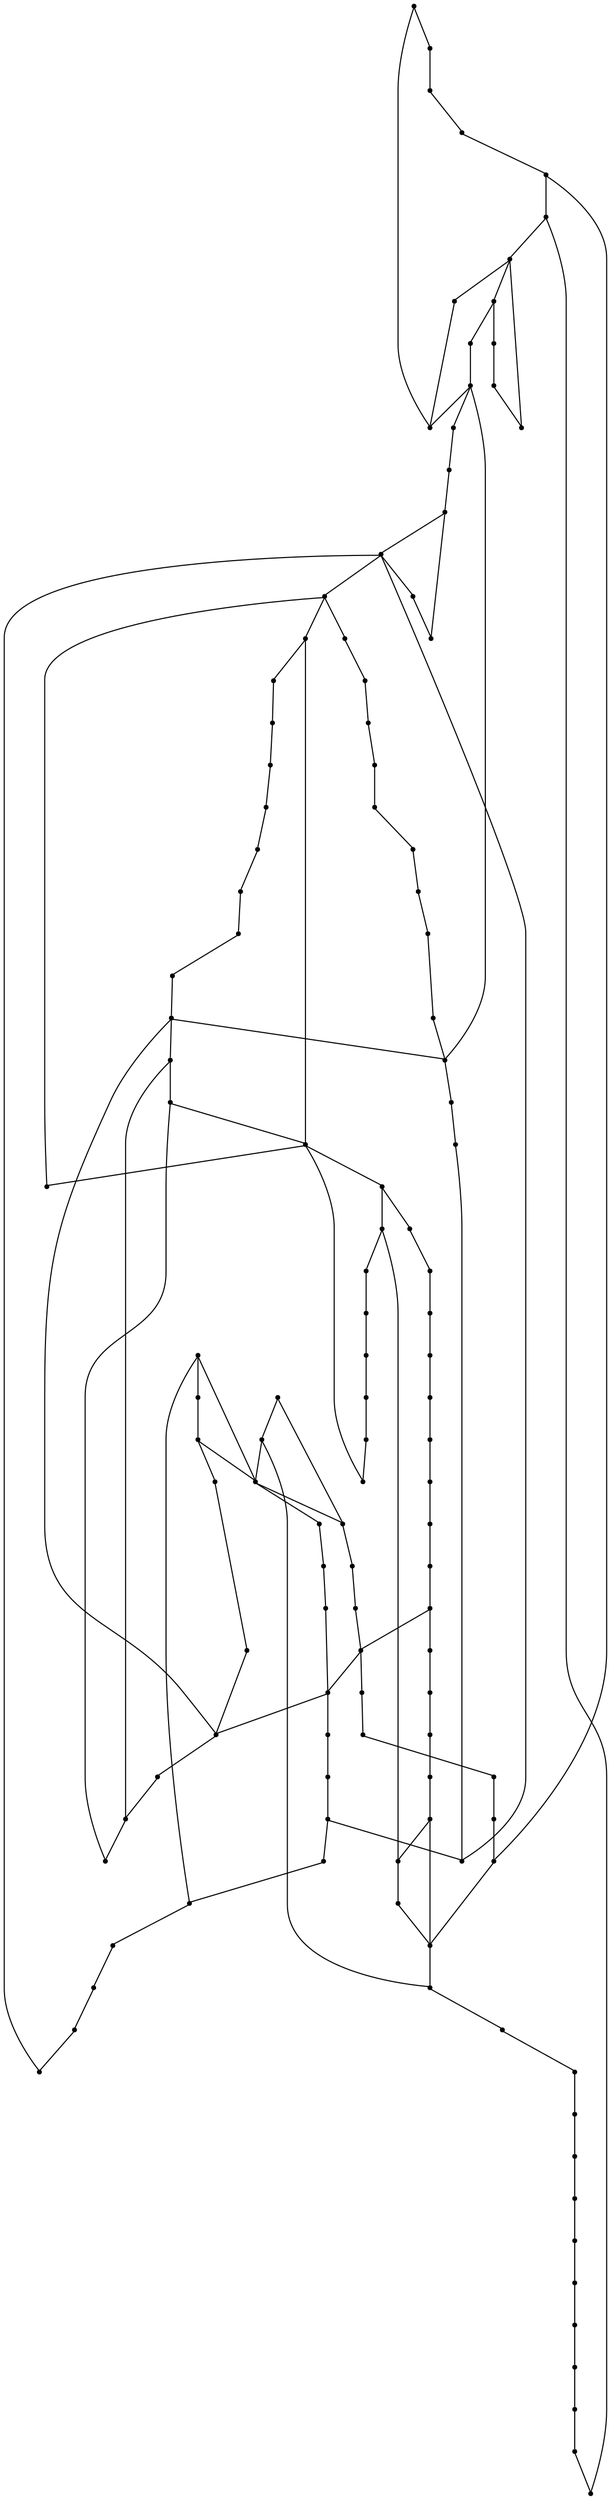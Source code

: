 graph {
  node [shape=point,comment="{\"directed\":false,\"doi\":\"10.1007/978-3-319-73915-1_7\",\"figure\":\"4 (1)\"}"]

  v0 [pos="1568.4592250471546,376.9892486610133"]
  v1 [pos="1568.4592250471546,395.7472760964221"]
  v2 [pos="1568.4592250471549,358.2333673083998"]
  v3 [pos="1568.4592250471546,339.474552975966"]
  v4 [pos="1568.4592250471549,320.71643015909956"]
  v5 [pos="1568.4592250471546,301.96064418794356"]
  v6 [pos="1568.4592250471546,283.2025213710772"]
  v7 [pos="1568.4592250471546,414.50514456273504"]
  v8 [pos="1568.4591932529459,433.26327532805624"]
  v9 [pos="1512.1846517702375,433.26222613202293"]
  v10 [pos="1493.4306151212215,433.26222613202293"]
  v11 [pos="1530.943934463714,433.2622261320229"]
  v12 [pos="1549.7020407714624,433.26222613202293"]
  v13 [pos="1324.6100429171463,283.2025213710772"]
  v14 [pos="1305.851809432562,283.2025213710772"]
  v15 [pos="1343.367100016003,283.2025213710772"]
  v16 [pos="1362.1253335005872,283.2025213710772"]
  v17 [pos="1380.8825177762792,283.2025213710772"]
  v18 [pos="1399.6395748751358,283.2025213710772"]
  v19 [pos="1418.3988575686121,283.2025213710772"]
  v20 [pos="1437.1570910531966,283.2025213710772"]
  v21 [pos="1455.9142753288884,283.2025213710772"]
  v22 [pos="1474.6714596045806,283.2025213710772"]
  v23 [pos="1493.4306151212213,283.2025213710772"]
  v24 [pos="1512.1846517702375,283.2025213710772"]
  v25 [pos="1530.943934463714,283.2025213710772"]
  v26 [pos="1549.7020407714624,283.2025213710772"]
  v27 [pos="1493.4306151212215,376.9892486610133"]
  v28 [pos="1493.4306151212213,395.7472760964221"]
  v29 [pos="1493.4306151212215,358.2333673083998"]
  v30 [pos="1493.4306151212215,339.474552975966"]
  v31 [pos="1493.4306151212213,320.71643015909956"]
  v32 [pos="1493.4306151212213,414.505144562735"]
  v33 [pos="1474.6714596045806,320.71643015909956"]
  v34 [pos="1455.9142753288888,320.71643015909956"]
  v35 [pos="1455.9142753288888,376.9892486610133"]
  v36 [pos="1455.9142753288884,395.7472760964221"]
  v37 [pos="1455.9142753288888,358.23336730839975"]
  v38 [pos="1455.9142753288884,339.474552975966"]
  v39 [pos="1455.9142753288888,564.5648493236807"]
  v40 [pos="1455.9152927435716,583.3216765424152"]
  v41 [pos="1455.9142753288884,545.8080221049463"]
  v42 [pos="1455.9142753288884,527.0509405356585"]
  v43 [pos="1455.9142753288884,508.28978935751417"]
  v44 [pos="1455.9142753288884,489.53296213877974"]
  v45 [pos="1455.9142753288884,470.7802045289016"]
  v46 [pos="1455.9142753288888,452.01905335075736"]
  v47 [pos="1455.9142753288888,433.26222613202293"]
  v48 [pos="1455.9142753288884,414.505144562735"]
  v49 [pos="1287.0946251568698,583.3216765424152"]
  v50 [pos="1268.3363916722858,583.3216765424152"]
  v51 [pos="1305.8518094325623,583.3216765424152"]
  v52 [pos="1324.610042917146,583.3216765424152"]
  v53 [pos="1343.367100016003,583.3216765424152"]
  v54 [pos="1362.1253335005872,583.3216765424152"]
  v55 [pos="1380.8825177762792,583.3216765424152"]
  v56 [pos="1399.6395748751358,583.3216765424152"]
  v57 [pos="1418.3988575686121,583.3216765424152"]
  v58 [pos="1437.1570910531964,583.3216765424152"]
  v59 [pos="1362.1253335005872,320.71643015909956"]
  v60 [pos="1343.3682446075215,320.7153889115211"]
  v61 [pos="1380.8825177762792,320.71643015909956"]
  v62 [pos="1399.639574875136,320.71643015909956"]
  v63 [pos="1418.3988575686121,320.71643015909956"]
  v64 [pos="1437.1570910531966,320.71643015909956"]
  v65 [pos="1418.3988575686121,376.9892486610133"]
  v66 [pos="1418.3988575686121,395.7472760964221"]
  v67 [pos="1418.3988575686121,358.2333673083997"]
  v68 [pos="1418.3988575686121,564.5648493236807"]
  v69 [pos="1418.3988575686121,545.8080221049463"]
  v70 [pos="1418.3988575686121,527.0509405356584"]
  v71 [pos="1418.3988575686121,508.28978935751417"]
  v72 [pos="1418.3988575686121,489.5329621387797"]
  v73 [pos="1418.3988575686121,470.78020452890166"]
  v74 [pos="1418.3988575686121,452.0190533507574"]
  v75 [pos="1418.3988575686121,433.2622261320229"]
  v76 [pos="1418.3988575686121,414.505144562735"]
  v77 [pos="1399.639574875136,358.2333673083997"]
  v78 [pos="1380.8845208114367,358.23440855597823"]
  v79 [pos="1380.8825177762792,376.9892486610133"]
  v80 [pos="1380.8825177762792,395.7472760964221"]
  v81 [pos="1380.8825177762792,452.0190533507574"]
  v82 [pos="1380.8845208114367,470.7802045289016"]
  v83 [pos="1380.8825177762792,433.26222613202293"]
  v84 [pos="1380.8825177762792,414.505144562735"]
  v85 [pos="1324.6100429171463,470.7802045289016"]
  v86 [pos="1305.851809432562,470.7802045289016"]
  v87 [pos="1343.367100016003,470.7802045289016"]
  v88 [pos="1362.1253335005872,470.7802045289016"]
  v89 [pos="1343.367100016003,376.9892486610133"]
  v90 [pos="1343.3671000160032,395.7472760964221"]
  v91 [pos="1343.3671000160032,358.2333673083998"]
  v92 [pos="1343.3671000160032,339.474552975966"]
  v93 [pos="1343.3671000160032,452.01905335075736"]
  v94 [pos="1343.3671000160032,433.26222613202293"]
  v95 [pos="1343.367100016003,414.50514456273504"]
  v96 [pos="1305.851809432562,376.9892486610133"]
  v97 [pos="1305.8518094325623,395.7472760964221"]
  v98 [pos="1305.851809432562,358.23336730839975"]
  v99 [pos="1305.8518094325623,339.474552975966"]
  v100 [pos="1305.8518094325623,320.71643015909956"]
  v101 [pos="1305.8518094325623,301.96064418794367"]
  v102 [pos="1305.8518094325623,452.0190533507574"]
  v103 [pos="1305.851809432562,433.2622261320229"]
  v104 [pos="1305.851809432562,414.50514456273504"]
  v105 [pos="1287.0946251568698,283.2025213710772"]
  v106 [pos="1268.3374726753868,283.2025213710772"]
  v107 [pos="1268.3363916722858,376.9892486610133"]
  v108 [pos="1268.3363916722858,395.7472760964221"]
  v109 [pos="1268.3363916722858,358.23336730839975"]
  v110 [pos="1268.3363916722858,339.474552975966"]
  v111 [pos="1268.3363916722858,320.71643015909956"]
  v112 [pos="1268.3363916722858,301.96064418794356"]
  v113 [pos="1268.3363916722856,564.5648493236807"]
  v114 [pos="1268.3363916722858,545.8080221049463"]
  v115 [pos="1268.3363916722858,527.0509405356584"]
  v116 [pos="1268.3363916722856,508.2897893575141"]
  v117 [pos="1268.3363916722858,489.53296213877974"]
  v118 [pos="1268.3363916722856,470.78020452890166"]
  v119 [pos="1268.3363916722856,452.0190533507574"]
  v120 [pos="1268.3363916722858,433.26222613202293"]
  v121 [pos="1268.3363916722856,414.505144562735"]

  v0 -- v1 [id="-1",pos="1568.4592250471546,376.9892486610133 1568.4592250471546,395.7472760964221 1568.4592250471546,395.7472760964221 1568.4592250471546,395.7472760964221"]
  v108 -- v97 [id="-3",pos="1268.3363916722858,395.7472760964221 1305.8518094325623,395.7472760964221 1305.8518094325623,395.7472760964221 1305.8518094325623,395.7472760964221"]
  v80 -- v66 [id="-4",pos="1380.8825177762792,395.7472760964221 1418.3988575686121,395.7472760964221 1418.3988575686121,395.7472760964221 1418.3988575686121,395.7472760964221"]
  v66 -- v36 [id="-5",pos="1418.3988575686121,395.7472760964221 1455.9142753288884,395.7472760964221 1455.9142753288884,395.7472760964221 1455.9142753288884,395.7472760964221"]
  v36 -- v28 [id="-6",pos="1455.9142753288884,395.7472760964221 1493.4306151212213,395.7472760964221 1493.4306151212213,395.7472760964221 1493.4306151212213,395.7472760964221"]
  v28 -- v1 [id="-7",pos="1493.4306151212213,395.7472760964221 1568.4592250471546,395.7472760964221 1568.4592250471546,395.7472760964221 1568.4592250471546,395.7472760964221"]
  v97 -- v90 [id="-10",pos="1305.8518094325623,395.7472760964221 1343.3671000160032,395.7472760964221 1343.3671000160032,395.7472760964221 1343.3671000160032,395.7472760964221"]
  v90 -- v80 [id="-16",pos="1343.3671000160032,395.7472760964221 1380.8825177762792,395.7472760964221 1380.8825177762792,395.7472760964221 1380.8825177762792,395.7472760964221"]
  v50 -- v113 [id="-604",pos="1268.3363916722858,583.3216765424152 1268.3363916722856,564.5648493236807 1268.3363916722856,564.5648493236807 1268.3363916722856,564.5648493236807"]
  v113 -- v114 [id="-605",pos="1268.3363916722856,564.5648493236807 1268.3363916722858,545.8080221049463 1268.3363916722858,545.8080221049463 1268.3363916722858,545.8080221049463"]
  v114 -- v115 [id="-606",pos="1268.3363916722858,545.8080221049463 1268.3363916722858,527.0509405356584 1268.3363916722858,527.0509405356584 1268.3363916722858,527.0509405356584"]
  v115 -- v116 [id="-607",pos="1268.3363916722858,527.0509405356584 1268.3363916722856,508.2897893575141 1268.3363916722856,508.2897893575141 1268.3363916722856,508.2897893575141"]
  v116 -- v117 [id="-608",pos="1268.3363916722856,508.2897893575141 1268.3363916722858,489.53296213877974 1268.3363916722858,489.53296213877974 1268.3363916722858,489.53296213877974"]
  v117 -- v118 [id="-609",pos="1268.3363916722858,489.53296213877974 1268.3363916722856,470.78020452890166 1268.3363916722856,470.78020452890166 1268.3363916722856,470.78020452890166"]
  v118 -- v119 [id="-610",pos="1268.3363916722856,470.78020452890166 1268.3363916722856,452.0190533507574 1268.3363916722856,452.0190533507574 1268.3363916722856,452.0190533507574"]
  v119 -- v120 [id="-611",pos="1268.3363916722856,452.0190533507574 1268.3363916722858,433.26222613202293 1268.3363916722858,433.26222613202293 1268.3363916722858,433.26222613202293"]
  v120 -- v121 [id="-612",pos="1268.3363916722858,433.26222613202293 1268.3363916722856,414.505144562735 1268.3363916722856,414.505144562735 1268.3363916722856,414.505144562735"]
  v121 -- v108 [id="-613",pos="1268.3363916722856,414.505144562735 1268.3363916722858,395.7472760964221 1268.3363916722858,395.7472760964221 1268.3363916722858,395.7472760964221"]
  v108 -- v107 [id="-614",pos="1268.3363916722858,395.7472760964221 1268.3363916722858,376.9892486610133 1268.3363916722858,376.9892486610133 1268.3363916722858,376.9892486610133"]
  v107 -- v109 [id="-615",pos="1268.3363916722858,376.9892486610133 1268.3363916722858,358.23336730839975 1268.3363916722858,358.23336730839975 1268.3363916722858,358.23336730839975"]
  v109 -- v110 [id="-616",pos="1268.3363916722858,358.23336730839975 1268.3363916722858,339.474552975966 1268.3363916722858,339.474552975966 1268.3363916722858,339.474552975966"]
  v110 -- v111 [id="-617",pos="1268.3363916722858,339.474552975966 1268.3363916722858,320.71643015909956 1268.3363916722858,320.71643015909956 1268.3363916722858,320.71643015909956"]
  v111 -- v112 [id="-618",pos="1268.3363916722858,320.71643015909956 1268.3363916722858,301.96064418794356 1268.3363916722858,301.96064418794356 1268.3363916722858,301.96064418794356"]
  v112 -- v106 [id="-619",pos="1268.3363916722858,301.96064418794356 1268.3374726753868,283.2025213710772 1268.3374726753868,283.2025213710772 1268.3374726753868,283.2025213710772"]
  v106 -- v105 [id="-628",pos="1268.3374726753868,283.2025213710772 1287.0946251568698,283.2025213710772 1287.0946251568698,283.2025213710772 1287.0946251568698,283.2025213710772"]
  v105 -- v14 [id="-629",pos="1287.0946251568698,283.2025213710772 1305.851809432562,283.2025213710772 1305.851809432562,283.2025213710772 1305.851809432562,283.2025213710772"]
  v14 -- v13 [id="-630",pos="1305.851809432562,283.2025213710772 1324.6100429171463,283.2025213710772 1324.6100429171463,283.2025213710772 1324.6100429171463,283.2025213710772"]
  v13 -- v15 [id="-631",pos="1324.6100429171463,283.2025213710772 1343.367100016003,283.2025213710772 1343.367100016003,283.2025213710772 1343.367100016003,283.2025213710772"]
  v15 -- v16 [id="-632",pos="1343.367100016003,283.2025213710772 1362.1253335005872,283.2025213710772 1362.1253335005872,283.2025213710772 1362.1253335005872,283.2025213710772"]
  v16 -- v17 [id="-633",pos="1362.1253335005872,283.2025213710772 1380.8825177762792,283.2025213710772 1380.8825177762792,283.2025213710772 1380.8825177762792,283.2025213710772"]
  v17 -- v18 [id="-634",pos="1380.8825177762792,283.2025213710772 1399.6395748751358,283.2025213710772 1399.6395748751358,283.2025213710772 1399.6395748751358,283.2025213710772"]
  v18 -- v19 [id="-635",pos="1399.6395748751358,283.2025213710772 1418.3988575686121,283.2025213710772 1418.3988575686121,283.2025213710772 1418.3988575686121,283.2025213710772"]
  v19 -- v20 [id="-636",pos="1418.3988575686121,283.2025213710772 1437.1570910531966,283.2025213710772 1437.1570910531966,283.2025213710772 1437.1570910531966,283.2025213710772"]
  v20 -- v21 [id="-637",pos="1437.1570910531966,283.2025213710772 1455.9142753288884,283.2025213710772 1455.9142753288884,283.2025213710772 1455.9142753288884,283.2025213710772"]
  v21 -- v22 [id="-638",pos="1455.9142753288884,283.2025213710772 1474.6714596045806,283.2025213710772 1474.6714596045806,283.2025213710772 1474.6714596045806,283.2025213710772"]
  v22 -- v23 [id="-639",pos="1474.6714596045806,283.2025213710772 1493.4306151212213,283.2025213710772 1493.4306151212213,283.2025213710772 1493.4306151212213,283.2025213710772"]
  v23 -- v24 [id="-640",pos="1493.4306151212213,283.2025213710772 1512.1846517702375,283.2025213710772 1512.1846517702375,283.2025213710772 1512.1846517702375,283.2025213710772"]
  v24 -- v25 [id="-641",pos="1512.1846517702375,283.2025213710772 1530.943934463714,283.2025213710772 1530.943934463714,283.2025213710772 1530.943934463714,283.2025213710772"]
  v25 -- v26 [id="-642",pos="1530.943934463714,283.2025213710772 1549.7020407714624,283.2025213710772 1549.7020407714624,283.2025213710772 1549.7020407714624,283.2025213710772"]
  v26 -- v6 [id="-643",pos="1549.7020407714624,283.2025213710772 1568.4592250471546,283.2025213710772 1568.4592250471546,283.2025213710772 1568.4592250471546,283.2025213710772"]
  v50 -- v49 [id="-667",pos="1268.3363916722858,583.3216765424152 1287.0946251568698,583.3216765424152 1287.0946251568698,583.3216765424152 1287.0946251568698,583.3216765424152"]
  v49 -- v51 [id="-668",pos="1287.0946251568698,583.3216765424152 1305.8518094325623,583.3216765424152 1305.8518094325623,583.3216765424152 1305.8518094325623,583.3216765424152"]
  v51 -- v52 [id="-669",pos="1305.8518094325623,583.3216765424152 1324.610042917146,583.3216765424152 1324.610042917146,583.3216765424152 1324.610042917146,583.3216765424152"]
  v52 -- v53 [id="-670",pos="1324.610042917146,583.3216765424152 1343.367100016003,583.3216765424152 1343.367100016003,583.3216765424152 1343.367100016003,583.3216765424152"]
  v53 -- v54 [id="-671",pos="1343.367100016003,583.3216765424152 1362.1253335005872,583.3216765424152 1362.1253335005872,583.3216765424152 1362.1253335005872,583.3216765424152"]
  v54 -- v55 [id="-672",pos="1362.1253335005872,583.3216765424152 1380.8825177762792,583.3216765424152 1380.8825177762792,583.3216765424152 1380.8825177762792,583.3216765424152"]
  v55 -- v56 [id="-673",pos="1380.8825177762792,583.3216765424152 1399.6395748751358,583.3216765424152 1399.6395748751358,583.3216765424152 1399.6395748751358,583.3216765424152"]
  v56 -- v57 [id="-674",pos="1399.6395748751358,583.3216765424152 1418.3988575686121,583.3216765424152 1418.3988575686121,583.3216765424152 1418.3988575686121,583.3216765424152"]
  v86 -- v102 [id="-679",pos="1305.851809432562,470.7802045289016 1305.8518094325623,452.0190533507574 1305.8518094325623,452.0190533507574 1305.8518094325623,452.0190533507574"]
  v102 -- v103 [id="-680",pos="1305.8518094325623,452.0190533507574 1305.851809432562,433.2622261320229 1305.851809432562,433.2622261320229 1305.851809432562,433.2622261320229"]
  v103 -- v104 [id="-681",pos="1305.851809432562,433.2622261320229 1305.851809432562,414.50514456273504 1305.851809432562,414.50514456273504 1305.851809432562,414.50514456273504"]
  v104 -- v97 [id="-682",pos="1305.851809432562,414.50514456273504 1305.8518094325623,395.7472760964221 1305.8518094325623,395.7472760964221 1305.8518094325623,395.7472760964221"]
  v97 -- v96 [id="-683",pos="1305.8518094325623,395.7472760964221 1305.851809432562,376.9892486610133 1305.851809432562,376.9892486610133 1305.851809432562,376.9892486610133"]
  v96 -- v98 [id="-684",pos="1305.851809432562,376.9892486610133 1305.851809432562,358.23336730839975 1305.851809432562,358.23336730839975 1305.851809432562,358.23336730839975"]
  v98 -- v99 [id="-685",pos="1305.851809432562,358.23336730839975 1305.8518094325623,339.474552975966 1305.8518094325623,339.474552975966 1305.8518094325623,339.474552975966"]
  v99 -- v100 [id="-686",pos="1305.8518094325623,339.474552975966 1305.8518094325623,320.71643015909956 1305.8518094325623,320.71643015909956 1305.8518094325623,320.71643015909956"]
  v100 -- v101 [id="-687",pos="1305.8518094325623,320.71643015909956 1305.8518094325623,301.96064418794367 1305.8518094325623,301.96064418794367 1305.8518094325623,301.96064418794367"]
  v101 -- v14 [id="-688",pos="1305.8518094325623,301.96064418794367 1305.851809432562,283.2025213710772 1305.851809432562,283.2025213710772 1305.851809432562,283.2025213710772"]
  v86 -- v85 [id="-700",pos="1305.851809432562,470.7802045289016 1324.6100429171463,470.7802045289016 1324.6100429171463,470.7802045289016 1324.6100429171463,470.7802045289016"]
  v85 -- v87 [id="-701",pos="1324.6100429171463,470.7802045289016 1343.367100016003,470.7802045289016 1343.367100016003,470.7802045289016 1343.367100016003,470.7802045289016"]
  v87 -- v93 [id="-721",pos="1343.367100016003,470.7802045289016 1343.3671000160032,452.01905335075736 1343.3671000160032,452.01905335075736 1343.3671000160032,452.01905335075736"]
  v93 -- v94 [id="-722",pos="1343.3671000160032,452.01905335075736 1343.3671000160032,433.26222613202293 1343.3671000160032,433.26222613202293 1343.3671000160032,433.26222613202293"]
  v94 -- v95 [id="-723",pos="1343.3671000160032,433.26222613202293 1343.367100016003,414.50514456273504 1343.367100016003,414.50514456273504 1343.367100016003,414.50514456273504"]
  v95 -- v90 [id="-724",pos="1343.367100016003,414.50514456273504 1343.3671000160032,395.7472760964221 1343.3671000160032,395.7472760964221 1343.3671000160032,395.7472760964221"]
  v90 -- v89 [id="-725",pos="1343.3671000160032,395.7472760964221 1343.367100016003,376.9892486610133 1343.367100016003,376.9892486610133 1343.367100016003,376.9892486610133"]
  v89 -- v91 [id="-726",pos="1343.367100016003,376.9892486610133 1343.3671000160032,358.2333673083998 1343.3671000160032,358.2333673083998 1343.3671000160032,358.2333673083998"]
  v91 -- v92 [id="-727",pos="1343.3671000160032,358.2333673083998 1343.3671000160032,339.474552975966 1343.3671000160032,339.474552975966 1343.3671000160032,339.474552975966"]
  v92 -- v60 [id="-728",pos="1343.3671000160032,339.474552975966 1343.3682446075215,320.7153889115211 1343.3682446075215,320.7153889115211 1343.3682446075215,320.7153889115211"]
  v60 -- v59 [id="-736",pos="1343.3682446075215,320.7153889115211 1362.1253335005872,320.71643015909956 1362.1253335005872,320.71643015909956 1362.1253335005872,320.71643015909956"]
  v59 -- v61 [id="-737",pos="1362.1253335005872,320.71643015909956 1380.8825177762792,320.71643015909956 1380.8825177762792,320.71643015909956 1380.8825177762792,320.71643015909956"]
  v61 -- v62 [id="-738",pos="1380.8825177762792,320.71643015909956 1399.639574875136,320.71643015909956 1399.639574875136,320.71643015909956 1399.639574875136,320.71643015909956"]
  v62 -- v63 [id="-739",pos="1399.639574875136,320.71643015909956 1418.3988575686121,320.71643015909956 1418.3988575686121,320.71643015909956 1418.3988575686121,320.71643015909956"]
  v63 -- v64 [id="-740",pos="1418.3988575686121,320.71643015909956 1437.1570910531966,320.71643015909956 1437.1570910531966,320.71643015909956 1437.1570910531966,320.71643015909956"]
  v64 -- v34 [id="-741",pos="1437.1570910531966,320.71643015909956 1455.9142753288888,320.71643015909956 1455.9142753288888,320.71643015909956 1455.9142753288888,320.71643015909956"]
  v34 -- v33 [id="-742",pos="1455.9142753288888,320.71643015909956 1474.6714596045806,320.71643015909956 1474.6714596045806,320.71643015909956 1474.6714596045806,320.71643015909956"]
  v33 -- v31 [id="-743",pos="1474.6714596045806,320.71643015909956 1493.4306151212213,320.71643015909956 1493.4306151212213,320.71643015909956 1493.4306151212213,320.71643015909956"]
  v87 -- v88 [id="-746",pos="1343.367100016003,470.7802045289016 1362.1253335005872,470.7802045289016 1362.1253335005872,470.7802045289016 1362.1253335005872,470.7802045289016"]
  v88 -- v82 [id="-747",pos="1362.1253335005872,470.7802045289016 1380.8845208114367,470.7802045289016 1380.8845208114367,470.7802045289016 1380.8845208114367,470.7802045289016"]
  v82 -- v81 [id="-765",pos="1380.8845208114367,470.7802045289016 1380.8825177762792,452.0190533507574 1380.8825177762792,452.0190533507574 1380.8825177762792,452.0190533507574"]
  v81 -- v83 [id="-766",pos="1380.8825177762792,452.0190533507574 1380.8825177762792,433.26222613202293 1380.8825177762792,433.26222613202293 1380.8825177762792,433.26222613202293"]
  v83 -- v84 [id="-767",pos="1380.8825177762792,433.26222613202293 1380.8825177762792,414.505144562735 1380.8825177762792,414.505144562735 1380.8825177762792,414.505144562735"]
  v84 -- v80 [id="-768",pos="1380.8825177762792,414.505144562735 1380.8825177762792,395.7472760964221 1380.8825177762792,395.7472760964221 1380.8825177762792,395.7472760964221"]
  v80 -- v79 [id="-769",pos="1380.8825177762792,395.7472760964221 1380.8825177762792,376.9892486610133 1380.8825177762792,376.9892486610133 1380.8825177762792,376.9892486610133"]
  v79 -- v78 [id="-770",pos="1380.8825177762792,376.9892486610133 1380.8845208114367,358.23440855597823 1380.8845208114367,358.23440855597823 1380.8845208114367,358.23440855597823"]
  v78 -- v77 [id="-773",pos="1380.8845208114367,358.23440855597823 1399.639574875136,358.2333673083997 1399.639574875136,358.2333673083997 1399.639574875136,358.2333673083997"]
  v77 -- v67 [id="-774",pos="1399.639574875136,358.2333673083997 1418.3988575686121,358.2333673083997 1418.3988575686121,358.2333673083997 1418.3988575686121,358.2333673083997"]
  v57 -- v68 [id="-802",pos="1418.3988575686121,583.3216765424152 1418.3988575686121,564.5648493236807 1418.3988575686121,564.5648493236807 1418.3988575686121,564.5648493236807"]
  v68 -- v69 [id="-803",pos="1418.3988575686121,564.5648493236807 1418.3988575686121,545.8080221049463 1418.3988575686121,545.8080221049463 1418.3988575686121,545.8080221049463"]
  v69 -- v70 [id="-804",pos="1418.3988575686121,545.8080221049463 1418.3988575686121,527.0509405356584 1418.3988575686121,527.0509405356584 1418.3988575686121,527.0509405356584"]
  v70 -- v71 [id="-805",pos="1418.3988575686121,527.0509405356584 1418.3988575686121,508.28978935751417 1418.3988575686121,508.28978935751417 1418.3988575686121,508.28978935751417"]
  v71 -- v72 [id="-806",pos="1418.3988575686121,508.28978935751417 1418.3988575686121,489.5329621387797 1418.3988575686121,489.5329621387797 1418.3988575686121,489.5329621387797"]
  v72 -- v73 [id="-807",pos="1418.3988575686121,489.5329621387797 1418.3988575686121,470.78020452890166 1418.3988575686121,470.78020452890166 1418.3988575686121,470.78020452890166"]
  v73 -- v74 [id="-808",pos="1418.3988575686121,470.78020452890166 1418.3988575686121,452.0190533507574 1418.3988575686121,452.0190533507574 1418.3988575686121,452.0190533507574"]
  v74 -- v75 [id="-809",pos="1418.3988575686121,452.0190533507574 1418.3988575686121,433.2622261320229 1418.3988575686121,433.2622261320229 1418.3988575686121,433.2622261320229"]
  v75 -- v76 [id="-810",pos="1418.3988575686121,433.2622261320229 1418.3988575686121,414.505144562735 1418.3988575686121,414.505144562735 1418.3988575686121,414.505144562735"]
  v76 -- v66 [id="-811",pos="1418.3988575686121,414.505144562735 1418.3988575686121,395.7472760964221 1418.3988575686121,395.7472760964221 1418.3988575686121,395.7472760964221"]
  v66 -- v65 [id="-812",pos="1418.3988575686121,395.7472760964221 1418.3988575686121,376.9892486610133 1418.3988575686121,376.9892486610133 1418.3988575686121,376.9892486610133"]
  v65 -- v67 [id="-813",pos="1418.3988575686121,376.9892486610133 1418.3988575686121,358.2333673083997 1418.3988575686121,358.2333673083997 1418.3988575686121,358.2333673083997"]
  v57 -- v58 [id="-825",pos="1418.3988575686121,583.3216765424152 1437.1570910531964,583.3216765424152 1437.1570910531964,583.3216765424152 1437.1570910531964,583.3216765424152"]
  v58 -- v40 [id="-826",pos="1437.1570910531964,583.3216765424152 1455.9152927435716,583.3216765424152 1455.9152927435716,583.3216765424152 1455.9152927435716,583.3216765424152"]
  v40 -- v39 [id="-854",pos="1455.9152927435716,583.3216765424152 1455.9142753288888,564.5648493236807 1455.9142753288888,564.5648493236807 1455.9142753288888,564.5648493236807"]
  v39 -- v41 [id="-855",pos="1455.9142753288888,564.5648493236807 1455.9142753288884,545.8080221049463 1455.9142753288884,545.8080221049463 1455.9142753288884,545.8080221049463"]
  v41 -- v42 [id="-856",pos="1455.9142753288884,545.8080221049463 1455.9142753288884,527.0509405356585 1455.9142753288884,527.0509405356585 1455.9142753288884,527.0509405356585"]
  v42 -- v43 [id="-857",pos="1455.9142753288884,527.0509405356585 1455.9142753288884,508.28978935751417 1455.9142753288884,508.28978935751417 1455.9142753288884,508.28978935751417"]
  v43 -- v44 [id="-858",pos="1455.9142753288884,508.28978935751417 1455.9142753288884,489.53296213877974 1455.9142753288884,489.53296213877974 1455.9142753288884,489.53296213877974"]
  v44 -- v45 [id="-859",pos="1455.9142753288884,489.53296213877974 1455.9142753288884,470.7802045289016 1455.9142753288884,470.7802045289016 1455.9142753288884,470.7802045289016"]
  v45 -- v46 [id="-860",pos="1455.9142753288884,470.7802045289016 1455.9142753288888,452.01905335075736 1455.9142753288888,452.01905335075736 1455.9142753288888,452.01905335075736"]
  v46 -- v47 [id="-861",pos="1455.9142753288888,452.01905335075736 1455.9142753288888,433.26222613202293 1455.9142753288888,433.26222613202293 1455.9142753288888,433.26222613202293"]
  v47 -- v48 [id="-862",pos="1455.9142753288888,433.26222613202293 1455.9142753288884,414.505144562735 1455.9142753288884,414.505144562735 1455.9142753288884,414.505144562735"]
  v48 -- v36 [id="-863",pos="1455.9142753288884,414.505144562735 1455.9142753288884,395.7472760964221 1455.9142753288884,395.7472760964221 1455.9142753288884,395.7472760964221"]
  v36 -- v35 [id="-864",pos="1455.9142753288884,395.7472760964221 1455.9142753288888,376.9892486610133 1455.9142753288888,376.9892486610133 1455.9142753288888,376.9892486610133"]
  v35 -- v37 [id="-865",pos="1455.9142753288888,376.9892486610133 1455.9142753288888,358.23336730839975 1455.9142753288888,358.23336730839975 1455.9142753288888,358.23336730839975"]
  v37 -- v38 [id="-866",pos="1455.9142753288888,358.23336730839975 1455.9142753288884,339.474552975966 1455.9142753288884,339.474552975966 1455.9142753288884,339.474552975966"]
  v38 -- v34 [id="-867",pos="1455.9142753288884,339.474552975966 1455.9142753288888,320.71643015909956 1455.9142753288888,320.71643015909956 1455.9142753288888,320.71643015909956"]
  v10 -- v32 [id="-906",pos="1493.4306151212215,433.26222613202293 1493.4306151212213,414.505144562735 1493.4306151212213,414.505144562735 1493.4306151212213,414.505144562735"]
  v32 -- v28 [id="-907",pos="1493.4306151212213,414.505144562735 1493.4306151212213,395.7472760964221 1493.4306151212213,395.7472760964221 1493.4306151212213,395.7472760964221"]
  v28 -- v27 [id="-908",pos="1493.4306151212213,395.7472760964221 1493.4306151212215,376.9892486610133 1493.4306151212215,376.9892486610133 1493.4306151212215,376.9892486610133"]
  v27 -- v29 [id="-909",pos="1493.4306151212215,376.9892486610133 1493.4306151212215,358.2333673083998 1493.4306151212215,358.2333673083998 1493.4306151212215,358.2333673083998"]
  v29 -- v30 [id="-910",pos="1493.4306151212215,358.2333673083998 1493.4306151212215,339.474552975966 1493.4306151212215,339.474552975966 1493.4306151212215,339.474552975966"]
  v30 -- v31 [id="-911",pos="1493.4306151212215,339.474552975966 1493.4306151212213,320.71643015909956 1493.4306151212213,320.71643015909956 1493.4306151212213,320.71643015909956"]
  v10 -- v9 [id="-927",pos="1493.4306151212215,433.26222613202293 1512.1846517702375,433.26222613202293 1512.1846517702375,433.26222613202293 1512.1846517702375,433.26222613202293"]
  v9 -- v11 [id="-928",pos="1512.1846517702375,433.26222613202293 1530.943934463714,433.2622261320229 1530.943934463714,433.2622261320229 1530.943934463714,433.2622261320229"]
  v11 -- v12 [id="-929",pos="1530.943934463714,433.2622261320229 1549.7020407714624,433.26222613202293 1549.7020407714624,433.26222613202293 1549.7020407714624,433.26222613202293"]
  v12 -- v8 [id="-930",pos="1549.7020407714624,433.26222613202293 1568.4591932529459,433.26327532805624 1568.4591932529459,433.26327532805624 1568.4591932529459,433.26327532805624"]
  v8 -- v7 [id="-945",pos="1568.4591932529459,433.26327532805624 1568.4592250471546,414.50514456273504 1568.4592250471546,414.50514456273504 1568.4592250471546,414.50514456273504"]
  v7 -- v1 [id="-946",pos="1568.4592250471546,414.50514456273504 1568.4592250471546,395.7472760964221 1568.4592250471546,395.7472760964221 1568.4592250471546,395.7472760964221"]
  v0 -- v2 [id="-948",pos="1568.4592250471546,376.9892486610133 1568.4592250471549,358.2333673083998 1568.4592250471549,358.2333673083998 1568.4592250471549,358.2333673083998"]
  v2 -- v3 [id="-949",pos="1568.4592250471549,358.2333673083998 1568.4592250471546,339.474552975966 1568.4592250471546,339.474552975966 1568.4592250471546,339.474552975966"]
  v3 -- v4 [id="-950",pos="1568.4592250471546,339.474552975966 1568.4592250471549,320.71643015909956 1568.4592250471549,320.71643015909956 1568.4592250471549,320.71643015909956"]
  v4 -- v5 [id="-951",pos="1568.4592250471549,320.71643015909956 1568.4592250471546,301.96064418794356 1568.4592250471546,301.96064418794356 1568.4592250471546,301.96064418794356"]
  v5 -- v6 [id="-952",pos="1568.4592250471546,301.96064418794356 1568.4592250471546,283.2025213710772 1568.4592250471546,283.2025213710772 1568.4592250471546,283.2025213710772"]
  v49 -- v106 [id="-1001",pos="1287.0946251568698,583.3216765424152 1268.3374726753868,283.2025213710772 1268.3374726753868,283.2025213710772 1268.3374726753868,283.2025213710772"]
  v112 -- v14 [id="-1002",pos="1268.3363916722858,301.96064418794356 1305.851809432562,283.2025213710772 1305.851809432562,283.2025213710772 1305.851809432562,283.2025213710772"]
  v85 -- v13 [id="-1005",pos="1324.6100429171463,470.7802045289016 1324.6100429171463,283.2025213710772 1324.6100429171463,283.2025213710772 1324.6100429171463,283.2025213710772"]
  v101 -- v5 [id="-1006",pos="1305.8518094325623,301.96064418794367 1568.4592250471546,301.96064418794356 1568.4592250471546,301.96064418794356 1568.4592250471546,301.96064418794356"]
  v87 -- v102 [id="-1007",pos="1343.367100016003,470.7802045289016 1305.8518094325623,452.0190533507574 1305.8518094325623,452.0190533507574 1305.8518094325623,452.0190533507574"]
  v88 -- v59 [id="-1009",pos="1362.1253335005872,470.7802045289016 1362.1253335005872,320.71643015909956 1362.1253335005872,320.71643015909956 1362.1253335005872,320.71643015909956"]
  v92 -- v38 [id="-1010",pos="1343.3671000160032,339.474552975966 1455.9142753288884,339.474552975966 1455.9142753288884,339.474552975966 1455.9142753288884,339.474552975966"]
  v81 -- v87 [id="-1011",pos="1380.8825177762792,452.0190533507574 1343.367100016003,470.7802045289016 1343.367100016003,470.7802045289016 1343.367100016003,470.7802045289016"]
  v78 -- v65 [id="-1014",pos="1380.8845208114367,358.23440855597823 1418.3988575686121,376.9892486610133 1418.3988575686121,376.9892486610133 1418.3988575686121,376.9892486610133"]
  v57 -- v50 [id="-1015",pos="1418.3988575686121,583.3216765424152 1268.3363916722858,583.3216765424152 1268.3363916722858,583.3216765424152 1268.3363916722858,583.3216765424152"]
  v67 -- v57 [id="-1016",pos="1418.3988575686121,358.2333673083997 1418.3988575686121,583.3216765424152 1418.3988575686121,583.3216765424152 1418.3988575686121,583.3216765424152"]
  v40 -- v68 [id="-1020",pos="1455.9152927435716,583.3216765424152 1418.3988575686121,564.5648493236807 1418.3988575686121,564.5648493236807 1418.3988575686121,564.5648493236807"]
  v34 -- v40 [id="-1021",pos="1455.9142753288888,320.71643015909956 1455.9152927435716,583.3216765424152 1455.9152927435716,583.3216765424152 1455.9152927435716,583.3216765424152"]
  v30 -- v34 [id="-1025",pos="1493.4306151212215,339.474552975966 1455.9142753288888,320.71643015909956 1455.9142753288888,320.71643015909956 1455.9142753288888,320.71643015909956"]
  v8 -- v10 [id="-1028",pos="1568.4591932529459,433.26327532805624 1493.4306151212215,433.26222613202293 1493.4306151212215,433.26222613202293 1493.4306151212215,433.26222613202293"]
  v6 -- v8 [id="-1029",pos="1568.4592250471546,283.2025213710772 1568.4591932529459,433.26327532805624 1568.4591932529459,433.26327532805624 1568.4591932529459,433.26327532805624"]
}